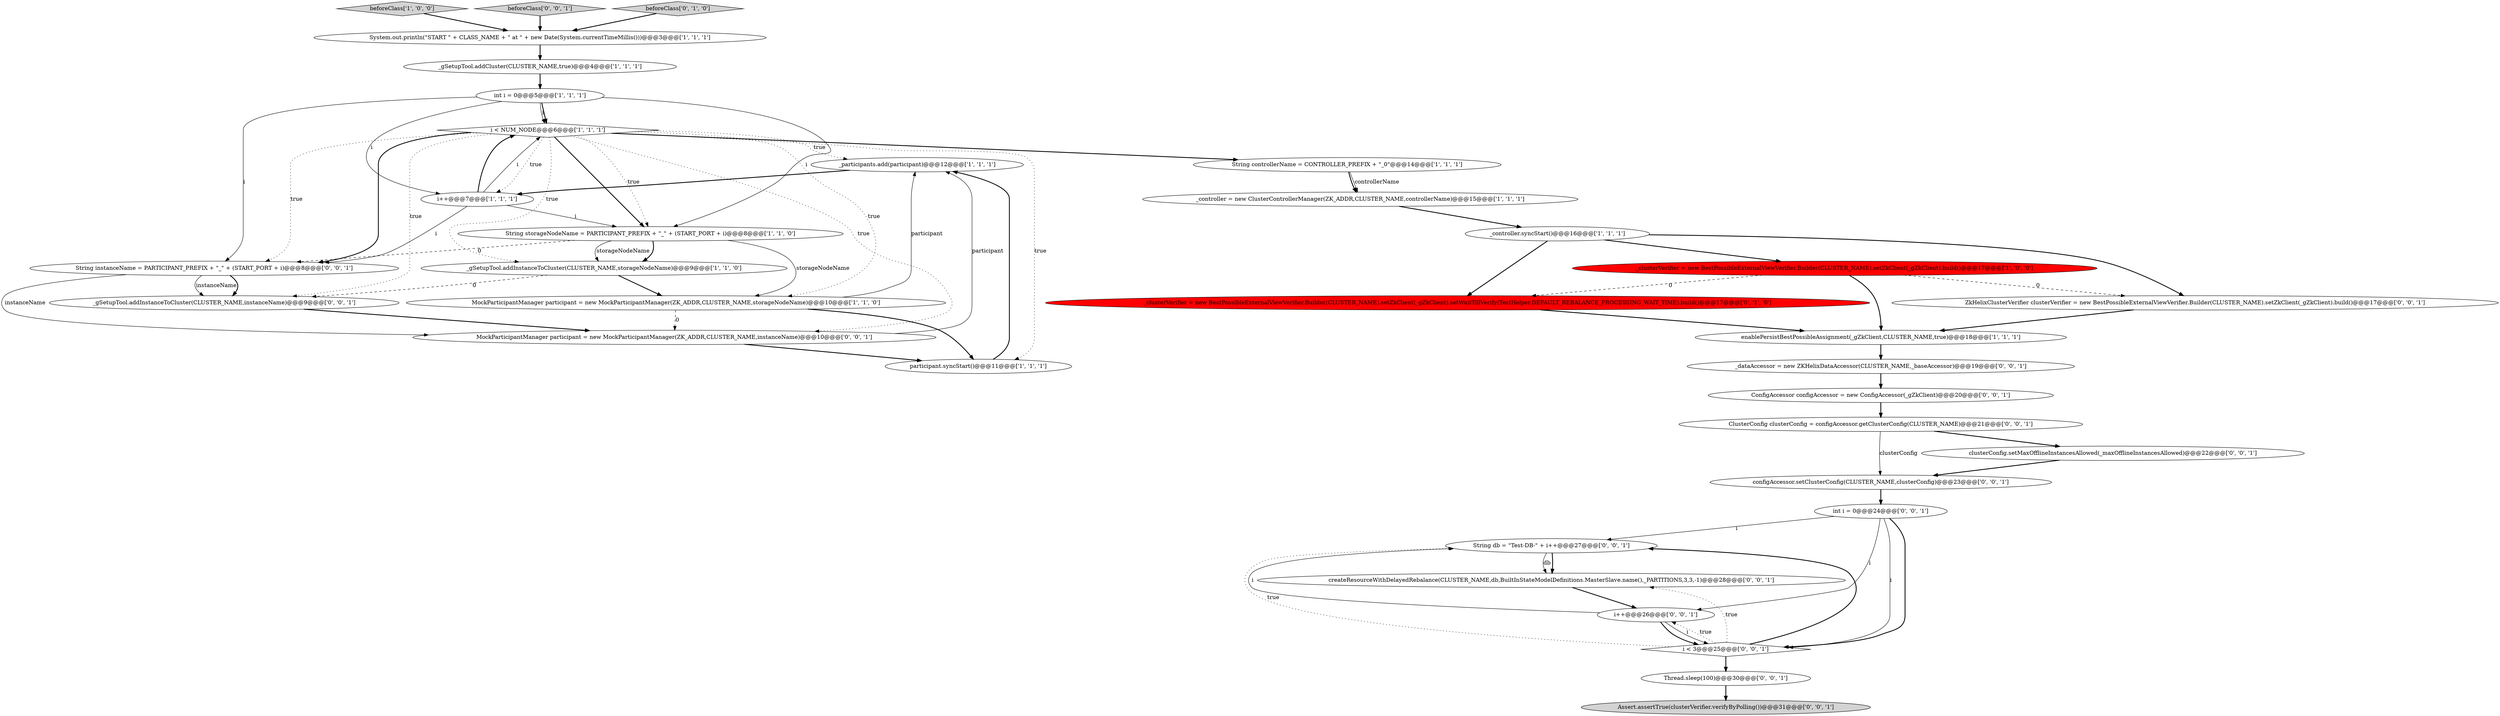 digraph {
10 [style = filled, label = "i < NUM_NODE@@@6@@@['1', '1', '1']", fillcolor = white, shape = diamond image = "AAA0AAABBB1BBB"];
34 [style = filled, label = "String db = \"Test-DB-\" + i++@@@27@@@['0', '0', '1']", fillcolor = white, shape = ellipse image = "AAA0AAABBB3BBB"];
3 [style = filled, label = "_gSetupTool.addCluster(CLUSTER_NAME,true)@@@4@@@['1', '1', '1']", fillcolor = white, shape = ellipse image = "AAA0AAABBB1BBB"];
32 [style = filled, label = "_dataAccessor = new ZKHelixDataAccessor(CLUSTER_NAME,_baseAccessor)@@@19@@@['0', '0', '1']", fillcolor = white, shape = ellipse image = "AAA0AAABBB3BBB"];
27 [style = filled, label = "Assert.assertTrue(clusterVerifier.verifyByPolling())@@@31@@@['0', '0', '1']", fillcolor = lightgray, shape = ellipse image = "AAA0AAABBB3BBB"];
14 [style = filled, label = "beforeClass['1', '0', '0']", fillcolor = lightgray, shape = diamond image = "AAA0AAABBB1BBB"];
9 [style = filled, label = "_participants.add(participant)@@@12@@@['1', '1', '1']", fillcolor = white, shape = ellipse image = "AAA0AAABBB1BBB"];
31 [style = filled, label = "ConfigAccessor configAccessor = new ConfigAccessor(_gZkClient)@@@20@@@['0', '0', '1']", fillcolor = white, shape = ellipse image = "AAA0AAABBB3BBB"];
19 [style = filled, label = "_gSetupTool.addInstanceToCluster(CLUSTER_NAME,instanceName)@@@9@@@['0', '0', '1']", fillcolor = white, shape = ellipse image = "AAA0AAABBB3BBB"];
18 [style = filled, label = "i < 3@@@25@@@['0', '0', '1']", fillcolor = white, shape = diamond image = "AAA0AAABBB3BBB"];
30 [style = filled, label = "ClusterConfig clusterConfig = configAccessor.getClusterConfig(CLUSTER_NAME)@@@21@@@['0', '0', '1']", fillcolor = white, shape = ellipse image = "AAA0AAABBB3BBB"];
28 [style = filled, label = "beforeClass['0', '0', '1']", fillcolor = lightgray, shape = diamond image = "AAA0AAABBB3BBB"];
11 [style = filled, label = "String storageNodeName = PARTICIPANT_PREFIX + \"_\" + (START_PORT + i)@@@8@@@['1', '1', '0']", fillcolor = white, shape = ellipse image = "AAA0AAABBB1BBB"];
26 [style = filled, label = "configAccessor.setClusterConfig(CLUSTER_NAME,clusterConfig)@@@23@@@['0', '0', '1']", fillcolor = white, shape = ellipse image = "AAA0AAABBB3BBB"];
5 [style = filled, label = "participant.syncStart()@@@11@@@['1', '1', '1']", fillcolor = white, shape = ellipse image = "AAA0AAABBB1BBB"];
7 [style = filled, label = "_controller = new ClusterControllerManager(ZK_ADDR,CLUSTER_NAME,controllerName)@@@15@@@['1', '1', '1']", fillcolor = white, shape = ellipse image = "AAA0AAABBB1BBB"];
29 [style = filled, label = "createResourceWithDelayedRebalance(CLUSTER_NAME,db,BuiltInStateModelDefinitions.MasterSlave.name(),_PARTITIONS,3,3,-1)@@@28@@@['0', '0', '1']", fillcolor = white, shape = ellipse image = "AAA0AAABBB3BBB"];
13 [style = filled, label = "MockParticipantManager participant = new MockParticipantManager(ZK_ADDR,CLUSTER_NAME,storageNodeName)@@@10@@@['1', '1', '0']", fillcolor = white, shape = ellipse image = "AAA0AAABBB1BBB"];
0 [style = filled, label = "int i = 0@@@5@@@['1', '1', '1']", fillcolor = white, shape = ellipse image = "AAA0AAABBB1BBB"];
24 [style = filled, label = "clusterConfig.setMaxOfflineInstancesAllowed(_maxOfflineInstancesAllowed)@@@22@@@['0', '0', '1']", fillcolor = white, shape = ellipse image = "AAA0AAABBB3BBB"];
23 [style = filled, label = "String instanceName = PARTICIPANT_PREFIX + \"_\" + (START_PORT + i)@@@8@@@['0', '0', '1']", fillcolor = white, shape = ellipse image = "AAA0AAABBB3BBB"];
16 [style = filled, label = "_clusterVerifier = new BestPossibleExternalViewVerifier.Builder(CLUSTER_NAME).setZkClient(_gZkClient).setWaitTillVerify(TestHelper.DEFAULT_REBALANCE_PROCESSING_WAIT_TIME).build()@@@17@@@['0', '1', '0']", fillcolor = red, shape = ellipse image = "AAA1AAABBB2BBB"];
22 [style = filled, label = "Thread.sleep(100)@@@30@@@['0', '0', '1']", fillcolor = white, shape = ellipse image = "AAA0AAABBB3BBB"];
4 [style = filled, label = "enablePersistBestPossibleAssignment(_gZkClient,CLUSTER_NAME,true)@@@18@@@['1', '1', '1']", fillcolor = white, shape = ellipse image = "AAA0AAABBB1BBB"];
12 [style = filled, label = "String controllerName = CONTROLLER_PREFIX + \"_0\"@@@14@@@['1', '1', '1']", fillcolor = white, shape = ellipse image = "AAA0AAABBB1BBB"];
21 [style = filled, label = "ZkHelixClusterVerifier clusterVerifier = new BestPossibleExternalViewVerifier.Builder(CLUSTER_NAME).setZkClient(_gZkClient).build()@@@17@@@['0', '0', '1']", fillcolor = white, shape = ellipse image = "AAA0AAABBB3BBB"];
25 [style = filled, label = "MockParticipantManager participant = new MockParticipantManager(ZK_ADDR,CLUSTER_NAME,instanceName)@@@10@@@['0', '0', '1']", fillcolor = white, shape = ellipse image = "AAA0AAABBB3BBB"];
2 [style = filled, label = "_controller.syncStart()@@@16@@@['1', '1', '1']", fillcolor = white, shape = ellipse image = "AAA0AAABBB1BBB"];
17 [style = filled, label = "beforeClass['0', '1', '0']", fillcolor = lightgray, shape = diamond image = "AAA0AAABBB2BBB"];
33 [style = filled, label = "i++@@@26@@@['0', '0', '1']", fillcolor = white, shape = ellipse image = "AAA0AAABBB3BBB"];
1 [style = filled, label = "_clusterVerifier = new BestPossibleExternalViewVerifier.Builder(CLUSTER_NAME).setZkClient(_gZkClient).build()@@@17@@@['1', '0', '0']", fillcolor = red, shape = ellipse image = "AAA1AAABBB1BBB"];
20 [style = filled, label = "int i = 0@@@24@@@['0', '0', '1']", fillcolor = white, shape = ellipse image = "AAA0AAABBB3BBB"];
15 [style = filled, label = "_gSetupTool.addInstanceToCluster(CLUSTER_NAME,storageNodeName)@@@9@@@['1', '1', '0']", fillcolor = white, shape = ellipse image = "AAA0AAABBB1BBB"];
6 [style = filled, label = "i++@@@7@@@['1', '1', '1']", fillcolor = white, shape = ellipse image = "AAA0AAABBB1BBB"];
8 [style = filled, label = "System.out.println(\"START \" + CLASS_NAME + \" at \" + new Date(System.currentTimeMillis()))@@@3@@@['1', '1', '1']", fillcolor = white, shape = ellipse image = "AAA0AAABBB1BBB"];
17->8 [style = bold, label=""];
23->25 [style = solid, label="instanceName"];
34->29 [style = bold, label=""];
30->24 [style = bold, label=""];
1->4 [style = bold, label=""];
10->6 [style = dotted, label="true"];
15->13 [style = bold, label=""];
11->13 [style = solid, label="storageNodeName"];
5->9 [style = bold, label=""];
6->23 [style = solid, label="i"];
33->34 [style = solid, label="i"];
23->19 [style = solid, label="instanceName"];
2->1 [style = bold, label=""];
18->34 [style = bold, label=""];
10->13 [style = dotted, label="true"];
18->33 [style = dotted, label="true"];
25->9 [style = solid, label="participant"];
8->3 [style = bold, label=""];
10->19 [style = dotted, label="true"];
33->18 [style = solid, label="i"];
11->23 [style = dashed, label="0"];
1->21 [style = dashed, label="0"];
15->19 [style = dashed, label="0"];
13->25 [style = dashed, label="0"];
10->9 [style = dotted, label="true"];
10->5 [style = dotted, label="true"];
20->33 [style = solid, label="i"];
30->26 [style = solid, label="clusterConfig"];
12->7 [style = bold, label=""];
18->34 [style = dotted, label="true"];
11->15 [style = bold, label=""];
3->0 [style = bold, label=""];
9->6 [style = bold, label=""];
19->25 [style = bold, label=""];
0->23 [style = solid, label="i"];
20->18 [style = solid, label="i"];
10->15 [style = dotted, label="true"];
20->18 [style = bold, label=""];
0->10 [style = solid, label="i"];
24->26 [style = bold, label=""];
13->9 [style = solid, label="participant"];
0->10 [style = bold, label=""];
29->33 [style = bold, label=""];
18->22 [style = bold, label=""];
10->23 [style = dotted, label="true"];
10->25 [style = dotted, label="true"];
1->16 [style = dashed, label="0"];
33->18 [style = bold, label=""];
22->27 [style = bold, label=""];
6->11 [style = solid, label="i"];
10->11 [style = dotted, label="true"];
10->12 [style = bold, label=""];
7->2 [style = bold, label=""];
10->23 [style = bold, label=""];
2->21 [style = bold, label=""];
23->19 [style = bold, label=""];
6->10 [style = bold, label=""];
28->8 [style = bold, label=""];
0->11 [style = solid, label="i"];
31->30 [style = bold, label=""];
6->10 [style = solid, label="i"];
11->15 [style = solid, label="storageNodeName"];
13->5 [style = bold, label=""];
34->29 [style = solid, label="db"];
25->5 [style = bold, label=""];
14->8 [style = bold, label=""];
18->29 [style = dotted, label="true"];
12->7 [style = solid, label="controllerName"];
20->34 [style = solid, label="i"];
16->4 [style = bold, label=""];
0->6 [style = solid, label="i"];
32->31 [style = bold, label=""];
4->32 [style = bold, label=""];
26->20 [style = bold, label=""];
21->4 [style = bold, label=""];
10->11 [style = bold, label=""];
2->16 [style = bold, label=""];
}
